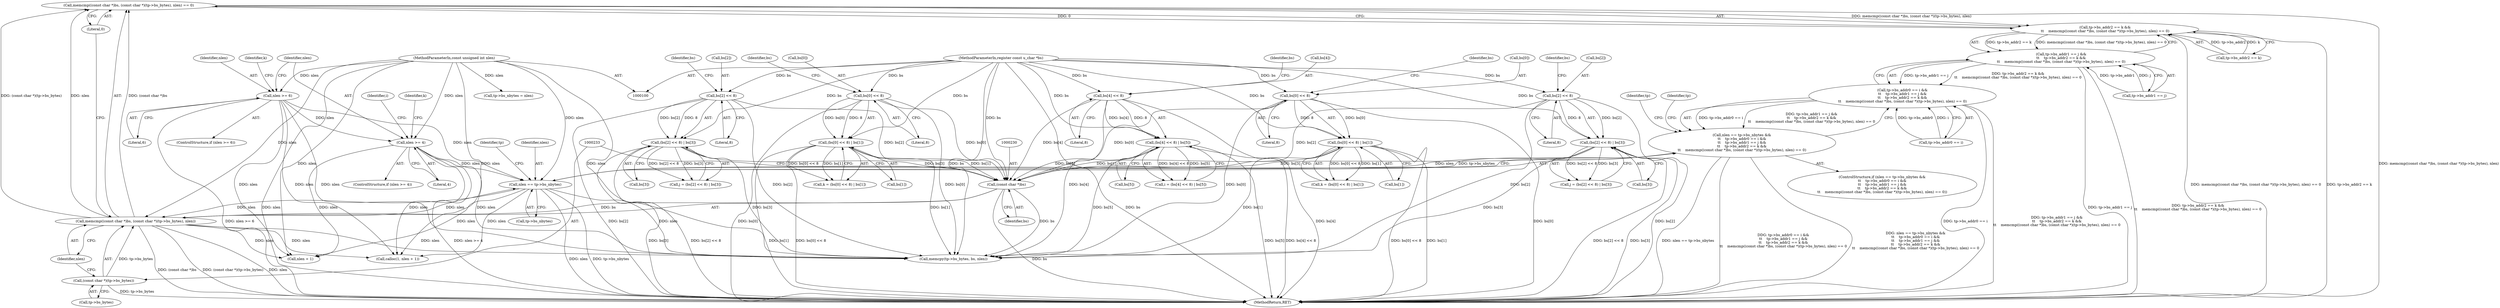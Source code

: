digraph "0_tcpdump_730fc35968c5433b9e2a829779057f4f9495dc51_1@API" {
"1000227" [label="(Call,memcmp((const char *)bs, (const char *)(tp->bs_bytes), nlen) == 0)"];
"1000228" [label="(Call,memcmp((const char *)bs, (const char *)(tp->bs_bytes), nlen))"];
"1000229" [label="(Call,(const char *)bs)"];
"1000167" [label="(Call,bs[2] << 8)"];
"1000102" [label="(MethodParameterIn,register const u_char *bs)"];
"1000166" [label="(Call,(bs[2] << 8) | bs[3])"];
"1000156" [label="(Call,bs[0] << 8)"];
"1000139" [label="(Call,bs[4] << 8)"];
"1000116" [label="(Call,(bs[0] << 8) | bs[1])"];
"1000117" [label="(Call,bs[0] << 8)"];
"1000155" [label="(Call,(bs[0] << 8) | bs[1])"];
"1000128" [label="(Call,bs[2] << 8)"];
"1000138" [label="(Call,(bs[4] << 8) | bs[5])"];
"1000127" [label="(Call,(bs[2] << 8) | bs[3])"];
"1000232" [label="(Call,(const char *)(tp->bs_bytes))"];
"1000204" [label="(Call,nlen == tp->bs_nbytes)"];
"1000149" [label="(Call,nlen >= 4)"];
"1000110" [label="(Call,nlen >= 6)"];
"1000103" [label="(MethodParameterIn,const unsigned int nlen)"];
"1000221" [label="(Call,tp->bs_addr2 == k &&\n\t\t    memcmp((const char *)bs, (const char *)(tp->bs_bytes), nlen) == 0)"];
"1000215" [label="(Call,tp->bs_addr1 == j &&\n\t\t    tp->bs_addr2 == k &&\n\t\t    memcmp((const char *)bs, (const char *)(tp->bs_bytes), nlen) == 0)"];
"1000209" [label="(Call,tp->bs_addr0 == i &&\n\t\t    tp->bs_addr1 == j &&\n\t\t    tp->bs_addr2 == k &&\n\t\t    memcmp((const char *)bs, (const char *)(tp->bs_bytes), nlen) == 0)"];
"1000203" [label="(Call,nlen == tp->bs_nbytes &&\n\t\t    tp->bs_addr0 == i &&\n\t\t    tp->bs_addr1 == j &&\n\t\t    tp->bs_addr2 == k &&\n\t\t    memcmp((const char *)bs, (const char *)(tp->bs_bytes), nlen) == 0)"];
"1000118" [label="(Call,bs[0])"];
"1000149" [label="(Call,nlen >= 4)"];
"1000232" [label="(Call,(const char *)(tp->bs_bytes))"];
"1000139" [label="(Call,bs[4] << 8)"];
"1000129" [label="(Call,bs[2])"];
"1000161" [label="(Call,bs[1])"];
"1000111" [label="(Identifier,nlen)"];
"1000243" [label="(Identifier,tp)"];
"1000114" [label="(Call,k = (bs[0] << 8) | bs[1])"];
"1000202" [label="(ControlStructure,if (nlen == tp->bs_nbytes &&\n\t\t    tp->bs_addr0 == i &&\n\t\t    tp->bs_addr1 == j &&\n\t\t    tp->bs_addr2 == k &&\n\t\t    memcmp((const char *)bs, (const char *)(tp->bs_bytes), nlen) == 0))"];
"1000282" [label="(Call,memcpy(tp->bs_bytes, bs, nlen))"];
"1000216" [label="(Call,tp->bs_addr1 == j)"];
"1000160" [label="(Literal,8)"];
"1000268" [label="(Call,calloc(1, nlen + 1))"];
"1000212" [label="(Identifier,tp)"];
"1000172" [label="(Call,bs[3])"];
"1000162" [label="(Identifier,bs)"];
"1000203" [label="(Call,nlen == tp->bs_nbytes &&\n\t\t    tp->bs_addr0 == i &&\n\t\t    tp->bs_addr1 == j &&\n\t\t    tp->bs_addr2 == k &&\n\t\t    memcmp((const char *)bs, (const char *)(tp->bs_bytes), nlen) == 0)"];
"1000210" [label="(Call,tp->bs_addr0 == i)"];
"1000132" [label="(Literal,8)"];
"1000125" [label="(Call,j = (bs[2] << 8) | bs[3])"];
"1000167" [label="(Call,bs[2] << 8)"];
"1000156" [label="(Call,bs[0] << 8)"];
"1000288" [label="(Call,tp->bs_nbytes = nlen)"];
"1000148" [label="(ControlStructure,if (nlen >= 4))"];
"1000103" [label="(MethodParameterIn,const unsigned int nlen)"];
"1000157" [label="(Call,bs[0])"];
"1000143" [label="(Literal,8)"];
"1000171" [label="(Literal,8)"];
"1000122" [label="(Call,bs[1])"];
"1000134" [label="(Identifier,bs)"];
"1000180" [label="(Identifier,i)"];
"1000155" [label="(Call,(bs[0] << 8) | bs[1])"];
"1000173" [label="(Identifier,bs)"];
"1000144" [label="(Call,bs[5])"];
"1000102" [label="(MethodParameterIn,register const u_char *bs)"];
"1000206" [label="(Call,tp->bs_nbytes)"];
"1000270" [label="(Call,nlen + 1)"];
"1000237" [label="(Identifier,nlen)"];
"1000115" [label="(Identifier,k)"];
"1000240" [label="(Identifier,tp)"];
"1000117" [label="(Call,bs[0] << 8)"];
"1000110" [label="(Call,nlen >= 6)"];
"1000315" [label="(MethodReturn,RET)"];
"1000150" [label="(Identifier,nlen)"];
"1000215" [label="(Call,tp->bs_addr1 == j &&\n\t\t    tp->bs_addr2 == k &&\n\t\t    memcmp((const char *)bs, (const char *)(tp->bs_bytes), nlen) == 0)"];
"1000168" [label="(Call,bs[2])"];
"1000166" [label="(Call,(bs[2] << 8) | bs[3])"];
"1000128" [label="(Call,bs[2] << 8)"];
"1000123" [label="(Identifier,bs)"];
"1000136" [label="(Call,i = (bs[4] << 8) | bs[5])"];
"1000222" [label="(Call,tp->bs_addr2 == k)"];
"1000116" [label="(Call,(bs[0] << 8) | bs[1])"];
"1000133" [label="(Call,bs[3])"];
"1000209" [label="(Call,tp->bs_addr0 == i &&\n\t\t    tp->bs_addr1 == j &&\n\t\t    tp->bs_addr2 == k &&\n\t\t    memcmp((const char *)bs, (const char *)(tp->bs_bytes), nlen) == 0)"];
"1000228" [label="(Call,memcmp((const char *)bs, (const char *)(tp->bs_bytes), nlen))"];
"1000227" [label="(Call,memcmp((const char *)bs, (const char *)(tp->bs_bytes), nlen) == 0)"];
"1000109" [label="(ControlStructure,if (nlen >= 6))"];
"1000231" [label="(Identifier,bs)"];
"1000138" [label="(Call,(bs[4] << 8) | bs[5])"];
"1000238" [label="(Literal,0)"];
"1000204" [label="(Call,nlen == tp->bs_nbytes)"];
"1000127" [label="(Call,(bs[2] << 8) | bs[3])"];
"1000164" [label="(Call,j = (bs[2] << 8) | bs[3])"];
"1000205" [label="(Identifier,nlen)"];
"1000154" [label="(Identifier,k)"];
"1000112" [label="(Literal,6)"];
"1000234" [label="(Call,tp->bs_bytes)"];
"1000121" [label="(Literal,8)"];
"1000140" [label="(Call,bs[4])"];
"1000153" [label="(Call,k = (bs[0] << 8) | bs[1])"];
"1000221" [label="(Call,tp->bs_addr2 == k &&\n\t\t    memcmp((const char *)bs, (const char *)(tp->bs_bytes), nlen) == 0)"];
"1000145" [label="(Identifier,bs)"];
"1000151" [label="(Literal,4)"];
"1000229" [label="(Call,(const char *)bs)"];
"1000227" -> "1000221"  [label="AST: "];
"1000227" -> "1000238"  [label="CFG: "];
"1000228" -> "1000227"  [label="AST: "];
"1000238" -> "1000227"  [label="AST: "];
"1000221" -> "1000227"  [label="CFG: "];
"1000227" -> "1000315"  [label="DDG: memcmp((const char *)bs, (const char *)(tp->bs_bytes), nlen)"];
"1000227" -> "1000221"  [label="DDG: memcmp((const char *)bs, (const char *)(tp->bs_bytes), nlen)"];
"1000227" -> "1000221"  [label="DDG: 0"];
"1000228" -> "1000227"  [label="DDG: (const char *)bs"];
"1000228" -> "1000227"  [label="DDG: (const char *)(tp->bs_bytes)"];
"1000228" -> "1000227"  [label="DDG: nlen"];
"1000228" -> "1000237"  [label="CFG: "];
"1000229" -> "1000228"  [label="AST: "];
"1000232" -> "1000228"  [label="AST: "];
"1000237" -> "1000228"  [label="AST: "];
"1000238" -> "1000228"  [label="CFG: "];
"1000228" -> "1000315"  [label="DDG: (const char *)(tp->bs_bytes)"];
"1000228" -> "1000315"  [label="DDG: nlen"];
"1000228" -> "1000315"  [label="DDG: (const char *)bs"];
"1000228" -> "1000204"  [label="DDG: nlen"];
"1000229" -> "1000228"  [label="DDG: bs"];
"1000232" -> "1000228"  [label="DDG: tp->bs_bytes"];
"1000204" -> "1000228"  [label="DDG: nlen"];
"1000103" -> "1000228"  [label="DDG: nlen"];
"1000228" -> "1000268"  [label="DDG: nlen"];
"1000228" -> "1000270"  [label="DDG: nlen"];
"1000228" -> "1000282"  [label="DDG: nlen"];
"1000229" -> "1000231"  [label="CFG: "];
"1000230" -> "1000229"  [label="AST: "];
"1000231" -> "1000229"  [label="AST: "];
"1000233" -> "1000229"  [label="CFG: "];
"1000229" -> "1000315"  [label="DDG: bs"];
"1000167" -> "1000229"  [label="DDG: bs[2]"];
"1000166" -> "1000229"  [label="DDG: bs[3]"];
"1000156" -> "1000229"  [label="DDG: bs[0]"];
"1000139" -> "1000229"  [label="DDG: bs[4]"];
"1000116" -> "1000229"  [label="DDG: bs[1]"];
"1000155" -> "1000229"  [label="DDG: bs[1]"];
"1000128" -> "1000229"  [label="DDG: bs[2]"];
"1000138" -> "1000229"  [label="DDG: bs[5]"];
"1000117" -> "1000229"  [label="DDG: bs[0]"];
"1000127" -> "1000229"  [label="DDG: bs[3]"];
"1000102" -> "1000229"  [label="DDG: bs"];
"1000229" -> "1000282"  [label="DDG: bs"];
"1000167" -> "1000166"  [label="AST: "];
"1000167" -> "1000171"  [label="CFG: "];
"1000168" -> "1000167"  [label="AST: "];
"1000171" -> "1000167"  [label="AST: "];
"1000173" -> "1000167"  [label="CFG: "];
"1000167" -> "1000315"  [label="DDG: bs[2]"];
"1000167" -> "1000166"  [label="DDG: bs[2]"];
"1000167" -> "1000166"  [label="DDG: 8"];
"1000102" -> "1000167"  [label="DDG: bs"];
"1000167" -> "1000282"  [label="DDG: bs[2]"];
"1000102" -> "1000100"  [label="AST: "];
"1000102" -> "1000315"  [label="DDG: bs"];
"1000102" -> "1000117"  [label="DDG: bs"];
"1000102" -> "1000116"  [label="DDG: bs"];
"1000102" -> "1000128"  [label="DDG: bs"];
"1000102" -> "1000127"  [label="DDG: bs"];
"1000102" -> "1000139"  [label="DDG: bs"];
"1000102" -> "1000138"  [label="DDG: bs"];
"1000102" -> "1000156"  [label="DDG: bs"];
"1000102" -> "1000155"  [label="DDG: bs"];
"1000102" -> "1000166"  [label="DDG: bs"];
"1000102" -> "1000282"  [label="DDG: bs"];
"1000166" -> "1000164"  [label="AST: "];
"1000166" -> "1000172"  [label="CFG: "];
"1000172" -> "1000166"  [label="AST: "];
"1000164" -> "1000166"  [label="CFG: "];
"1000166" -> "1000315"  [label="DDG: bs[3]"];
"1000166" -> "1000315"  [label="DDG: bs[2] << 8"];
"1000166" -> "1000164"  [label="DDG: bs[2] << 8"];
"1000166" -> "1000164"  [label="DDG: bs[3]"];
"1000166" -> "1000282"  [label="DDG: bs[3]"];
"1000156" -> "1000155"  [label="AST: "];
"1000156" -> "1000160"  [label="CFG: "];
"1000157" -> "1000156"  [label="AST: "];
"1000160" -> "1000156"  [label="AST: "];
"1000162" -> "1000156"  [label="CFG: "];
"1000156" -> "1000315"  [label="DDG: bs[0]"];
"1000156" -> "1000155"  [label="DDG: bs[0]"];
"1000156" -> "1000155"  [label="DDG: 8"];
"1000156" -> "1000282"  [label="DDG: bs[0]"];
"1000139" -> "1000138"  [label="AST: "];
"1000139" -> "1000143"  [label="CFG: "];
"1000140" -> "1000139"  [label="AST: "];
"1000143" -> "1000139"  [label="AST: "];
"1000145" -> "1000139"  [label="CFG: "];
"1000139" -> "1000315"  [label="DDG: bs[4]"];
"1000139" -> "1000138"  [label="DDG: bs[4]"];
"1000139" -> "1000138"  [label="DDG: 8"];
"1000139" -> "1000282"  [label="DDG: bs[4]"];
"1000116" -> "1000114"  [label="AST: "];
"1000116" -> "1000122"  [label="CFG: "];
"1000117" -> "1000116"  [label="AST: "];
"1000122" -> "1000116"  [label="AST: "];
"1000114" -> "1000116"  [label="CFG: "];
"1000116" -> "1000315"  [label="DDG: bs[0] << 8"];
"1000116" -> "1000315"  [label="DDG: bs[1]"];
"1000116" -> "1000114"  [label="DDG: bs[0] << 8"];
"1000116" -> "1000114"  [label="DDG: bs[1]"];
"1000117" -> "1000116"  [label="DDG: bs[0]"];
"1000117" -> "1000116"  [label="DDG: 8"];
"1000116" -> "1000282"  [label="DDG: bs[1]"];
"1000117" -> "1000121"  [label="CFG: "];
"1000118" -> "1000117"  [label="AST: "];
"1000121" -> "1000117"  [label="AST: "];
"1000123" -> "1000117"  [label="CFG: "];
"1000117" -> "1000315"  [label="DDG: bs[0]"];
"1000117" -> "1000282"  [label="DDG: bs[0]"];
"1000155" -> "1000153"  [label="AST: "];
"1000155" -> "1000161"  [label="CFG: "];
"1000161" -> "1000155"  [label="AST: "];
"1000153" -> "1000155"  [label="CFG: "];
"1000155" -> "1000315"  [label="DDG: bs[0] << 8"];
"1000155" -> "1000315"  [label="DDG: bs[1]"];
"1000155" -> "1000153"  [label="DDG: bs[0] << 8"];
"1000155" -> "1000153"  [label="DDG: bs[1]"];
"1000155" -> "1000282"  [label="DDG: bs[1]"];
"1000128" -> "1000127"  [label="AST: "];
"1000128" -> "1000132"  [label="CFG: "];
"1000129" -> "1000128"  [label="AST: "];
"1000132" -> "1000128"  [label="AST: "];
"1000134" -> "1000128"  [label="CFG: "];
"1000128" -> "1000315"  [label="DDG: bs[2]"];
"1000128" -> "1000127"  [label="DDG: bs[2]"];
"1000128" -> "1000127"  [label="DDG: 8"];
"1000128" -> "1000282"  [label="DDG: bs[2]"];
"1000138" -> "1000136"  [label="AST: "];
"1000138" -> "1000144"  [label="CFG: "];
"1000144" -> "1000138"  [label="AST: "];
"1000136" -> "1000138"  [label="CFG: "];
"1000138" -> "1000315"  [label="DDG: bs[4] << 8"];
"1000138" -> "1000315"  [label="DDG: bs[5]"];
"1000138" -> "1000136"  [label="DDG: bs[4] << 8"];
"1000138" -> "1000136"  [label="DDG: bs[5]"];
"1000138" -> "1000282"  [label="DDG: bs[5]"];
"1000127" -> "1000125"  [label="AST: "];
"1000127" -> "1000133"  [label="CFG: "];
"1000133" -> "1000127"  [label="AST: "];
"1000125" -> "1000127"  [label="CFG: "];
"1000127" -> "1000315"  [label="DDG: bs[3]"];
"1000127" -> "1000315"  [label="DDG: bs[2] << 8"];
"1000127" -> "1000125"  [label="DDG: bs[2] << 8"];
"1000127" -> "1000125"  [label="DDG: bs[3]"];
"1000127" -> "1000282"  [label="DDG: bs[3]"];
"1000232" -> "1000234"  [label="CFG: "];
"1000233" -> "1000232"  [label="AST: "];
"1000234" -> "1000232"  [label="AST: "];
"1000237" -> "1000232"  [label="CFG: "];
"1000232" -> "1000315"  [label="DDG: tp->bs_bytes"];
"1000204" -> "1000203"  [label="AST: "];
"1000204" -> "1000206"  [label="CFG: "];
"1000205" -> "1000204"  [label="AST: "];
"1000206" -> "1000204"  [label="AST: "];
"1000212" -> "1000204"  [label="CFG: "];
"1000203" -> "1000204"  [label="CFG: "];
"1000204" -> "1000315"  [label="DDG: tp->bs_nbytes"];
"1000204" -> "1000315"  [label="DDG: nlen"];
"1000204" -> "1000203"  [label="DDG: nlen"];
"1000204" -> "1000203"  [label="DDG: tp->bs_nbytes"];
"1000149" -> "1000204"  [label="DDG: nlen"];
"1000110" -> "1000204"  [label="DDG: nlen"];
"1000103" -> "1000204"  [label="DDG: nlen"];
"1000204" -> "1000268"  [label="DDG: nlen"];
"1000204" -> "1000270"  [label="DDG: nlen"];
"1000204" -> "1000282"  [label="DDG: nlen"];
"1000149" -> "1000148"  [label="AST: "];
"1000149" -> "1000151"  [label="CFG: "];
"1000150" -> "1000149"  [label="AST: "];
"1000151" -> "1000149"  [label="AST: "];
"1000154" -> "1000149"  [label="CFG: "];
"1000180" -> "1000149"  [label="CFG: "];
"1000149" -> "1000315"  [label="DDG: nlen >= 4"];
"1000110" -> "1000149"  [label="DDG: nlen"];
"1000103" -> "1000149"  [label="DDG: nlen"];
"1000149" -> "1000268"  [label="DDG: nlen"];
"1000149" -> "1000270"  [label="DDG: nlen"];
"1000149" -> "1000282"  [label="DDG: nlen"];
"1000110" -> "1000109"  [label="AST: "];
"1000110" -> "1000112"  [label="CFG: "];
"1000111" -> "1000110"  [label="AST: "];
"1000112" -> "1000110"  [label="AST: "];
"1000115" -> "1000110"  [label="CFG: "];
"1000150" -> "1000110"  [label="CFG: "];
"1000110" -> "1000315"  [label="DDG: nlen >= 6"];
"1000103" -> "1000110"  [label="DDG: nlen"];
"1000110" -> "1000268"  [label="DDG: nlen"];
"1000110" -> "1000270"  [label="DDG: nlen"];
"1000110" -> "1000282"  [label="DDG: nlen"];
"1000103" -> "1000100"  [label="AST: "];
"1000103" -> "1000315"  [label="DDG: nlen"];
"1000103" -> "1000268"  [label="DDG: nlen"];
"1000103" -> "1000270"  [label="DDG: nlen"];
"1000103" -> "1000282"  [label="DDG: nlen"];
"1000103" -> "1000288"  [label="DDG: nlen"];
"1000221" -> "1000215"  [label="AST: "];
"1000221" -> "1000222"  [label="CFG: "];
"1000222" -> "1000221"  [label="AST: "];
"1000215" -> "1000221"  [label="CFG: "];
"1000221" -> "1000315"  [label="DDG: memcmp((const char *)bs, (const char *)(tp->bs_bytes), nlen) == 0"];
"1000221" -> "1000315"  [label="DDG: tp->bs_addr2 == k"];
"1000221" -> "1000215"  [label="DDG: tp->bs_addr2 == k"];
"1000221" -> "1000215"  [label="DDG: memcmp((const char *)bs, (const char *)(tp->bs_bytes), nlen) == 0"];
"1000222" -> "1000221"  [label="DDG: tp->bs_addr2"];
"1000222" -> "1000221"  [label="DDG: k"];
"1000215" -> "1000209"  [label="AST: "];
"1000215" -> "1000216"  [label="CFG: "];
"1000216" -> "1000215"  [label="AST: "];
"1000209" -> "1000215"  [label="CFG: "];
"1000215" -> "1000315"  [label="DDG: tp->bs_addr2 == k &&\n\t\t    memcmp((const char *)bs, (const char *)(tp->bs_bytes), nlen) == 0"];
"1000215" -> "1000315"  [label="DDG: tp->bs_addr1 == j"];
"1000215" -> "1000209"  [label="DDG: tp->bs_addr1 == j"];
"1000215" -> "1000209"  [label="DDG: tp->bs_addr2 == k &&\n\t\t    memcmp((const char *)bs, (const char *)(tp->bs_bytes), nlen) == 0"];
"1000216" -> "1000215"  [label="DDG: tp->bs_addr1"];
"1000216" -> "1000215"  [label="DDG: j"];
"1000209" -> "1000203"  [label="AST: "];
"1000209" -> "1000210"  [label="CFG: "];
"1000210" -> "1000209"  [label="AST: "];
"1000203" -> "1000209"  [label="CFG: "];
"1000209" -> "1000315"  [label="DDG: tp->bs_addr0 == i"];
"1000209" -> "1000315"  [label="DDG: tp->bs_addr1 == j &&\n\t\t    tp->bs_addr2 == k &&\n\t\t    memcmp((const char *)bs, (const char *)(tp->bs_bytes), nlen) == 0"];
"1000209" -> "1000203"  [label="DDG: tp->bs_addr0 == i"];
"1000209" -> "1000203"  [label="DDG: tp->bs_addr1 == j &&\n\t\t    tp->bs_addr2 == k &&\n\t\t    memcmp((const char *)bs, (const char *)(tp->bs_bytes), nlen) == 0"];
"1000210" -> "1000209"  [label="DDG: tp->bs_addr0"];
"1000210" -> "1000209"  [label="DDG: i"];
"1000203" -> "1000202"  [label="AST: "];
"1000240" -> "1000203"  [label="CFG: "];
"1000243" -> "1000203"  [label="CFG: "];
"1000203" -> "1000315"  [label="DDG: nlen == tp->bs_nbytes"];
"1000203" -> "1000315"  [label="DDG: tp->bs_addr0 == i &&\n\t\t    tp->bs_addr1 == j &&\n\t\t    tp->bs_addr2 == k &&\n\t\t    memcmp((const char *)bs, (const char *)(tp->bs_bytes), nlen) == 0"];
"1000203" -> "1000315"  [label="DDG: nlen == tp->bs_nbytes &&\n\t\t    tp->bs_addr0 == i &&\n\t\t    tp->bs_addr1 == j &&\n\t\t    tp->bs_addr2 == k &&\n\t\t    memcmp((const char *)bs, (const char *)(tp->bs_bytes), nlen) == 0"];
}
